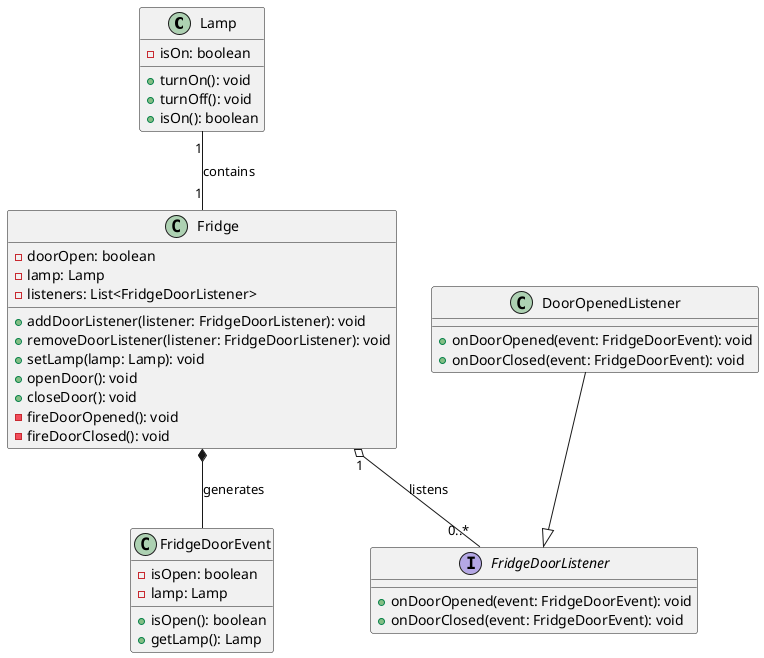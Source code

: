@startuml

class Lamp {
    - isOn: boolean
    + turnOn(): void
    + turnOff(): void
    + isOn(): boolean
}

class Fridge {
    - doorOpen: boolean
    - lamp: Lamp
    - listeners: List<FridgeDoorListener>
    + addDoorListener(listener: FridgeDoorListener): void
    + removeDoorListener(listener: FridgeDoorListener): void
    + setLamp(lamp: Lamp): void
    + openDoor(): void
    + closeDoor(): void
    - fireDoorOpened(): void
    - fireDoorClosed(): void
}

class FridgeDoorEvent {
    - isOpen: boolean
    - lamp: Lamp
    + isOpen(): boolean
    + getLamp(): Lamp
}

interface FridgeDoorListener {
    + onDoorOpened(event: FridgeDoorEvent): void
    + onDoorClosed(event: FridgeDoorEvent): void
}

class DoorOpenedListener {
    + onDoorOpened(event: FridgeDoorEvent): void
    + onDoorClosed(event: FridgeDoorEvent): void
}

Lamp "1" -- "1" Fridge : contains
Fridge "1" o-- "0..*" FridgeDoorListener : listens
Fridge *-- FridgeDoorEvent : generates
DoorOpenedListener --|> FridgeDoorListener

@enduml
